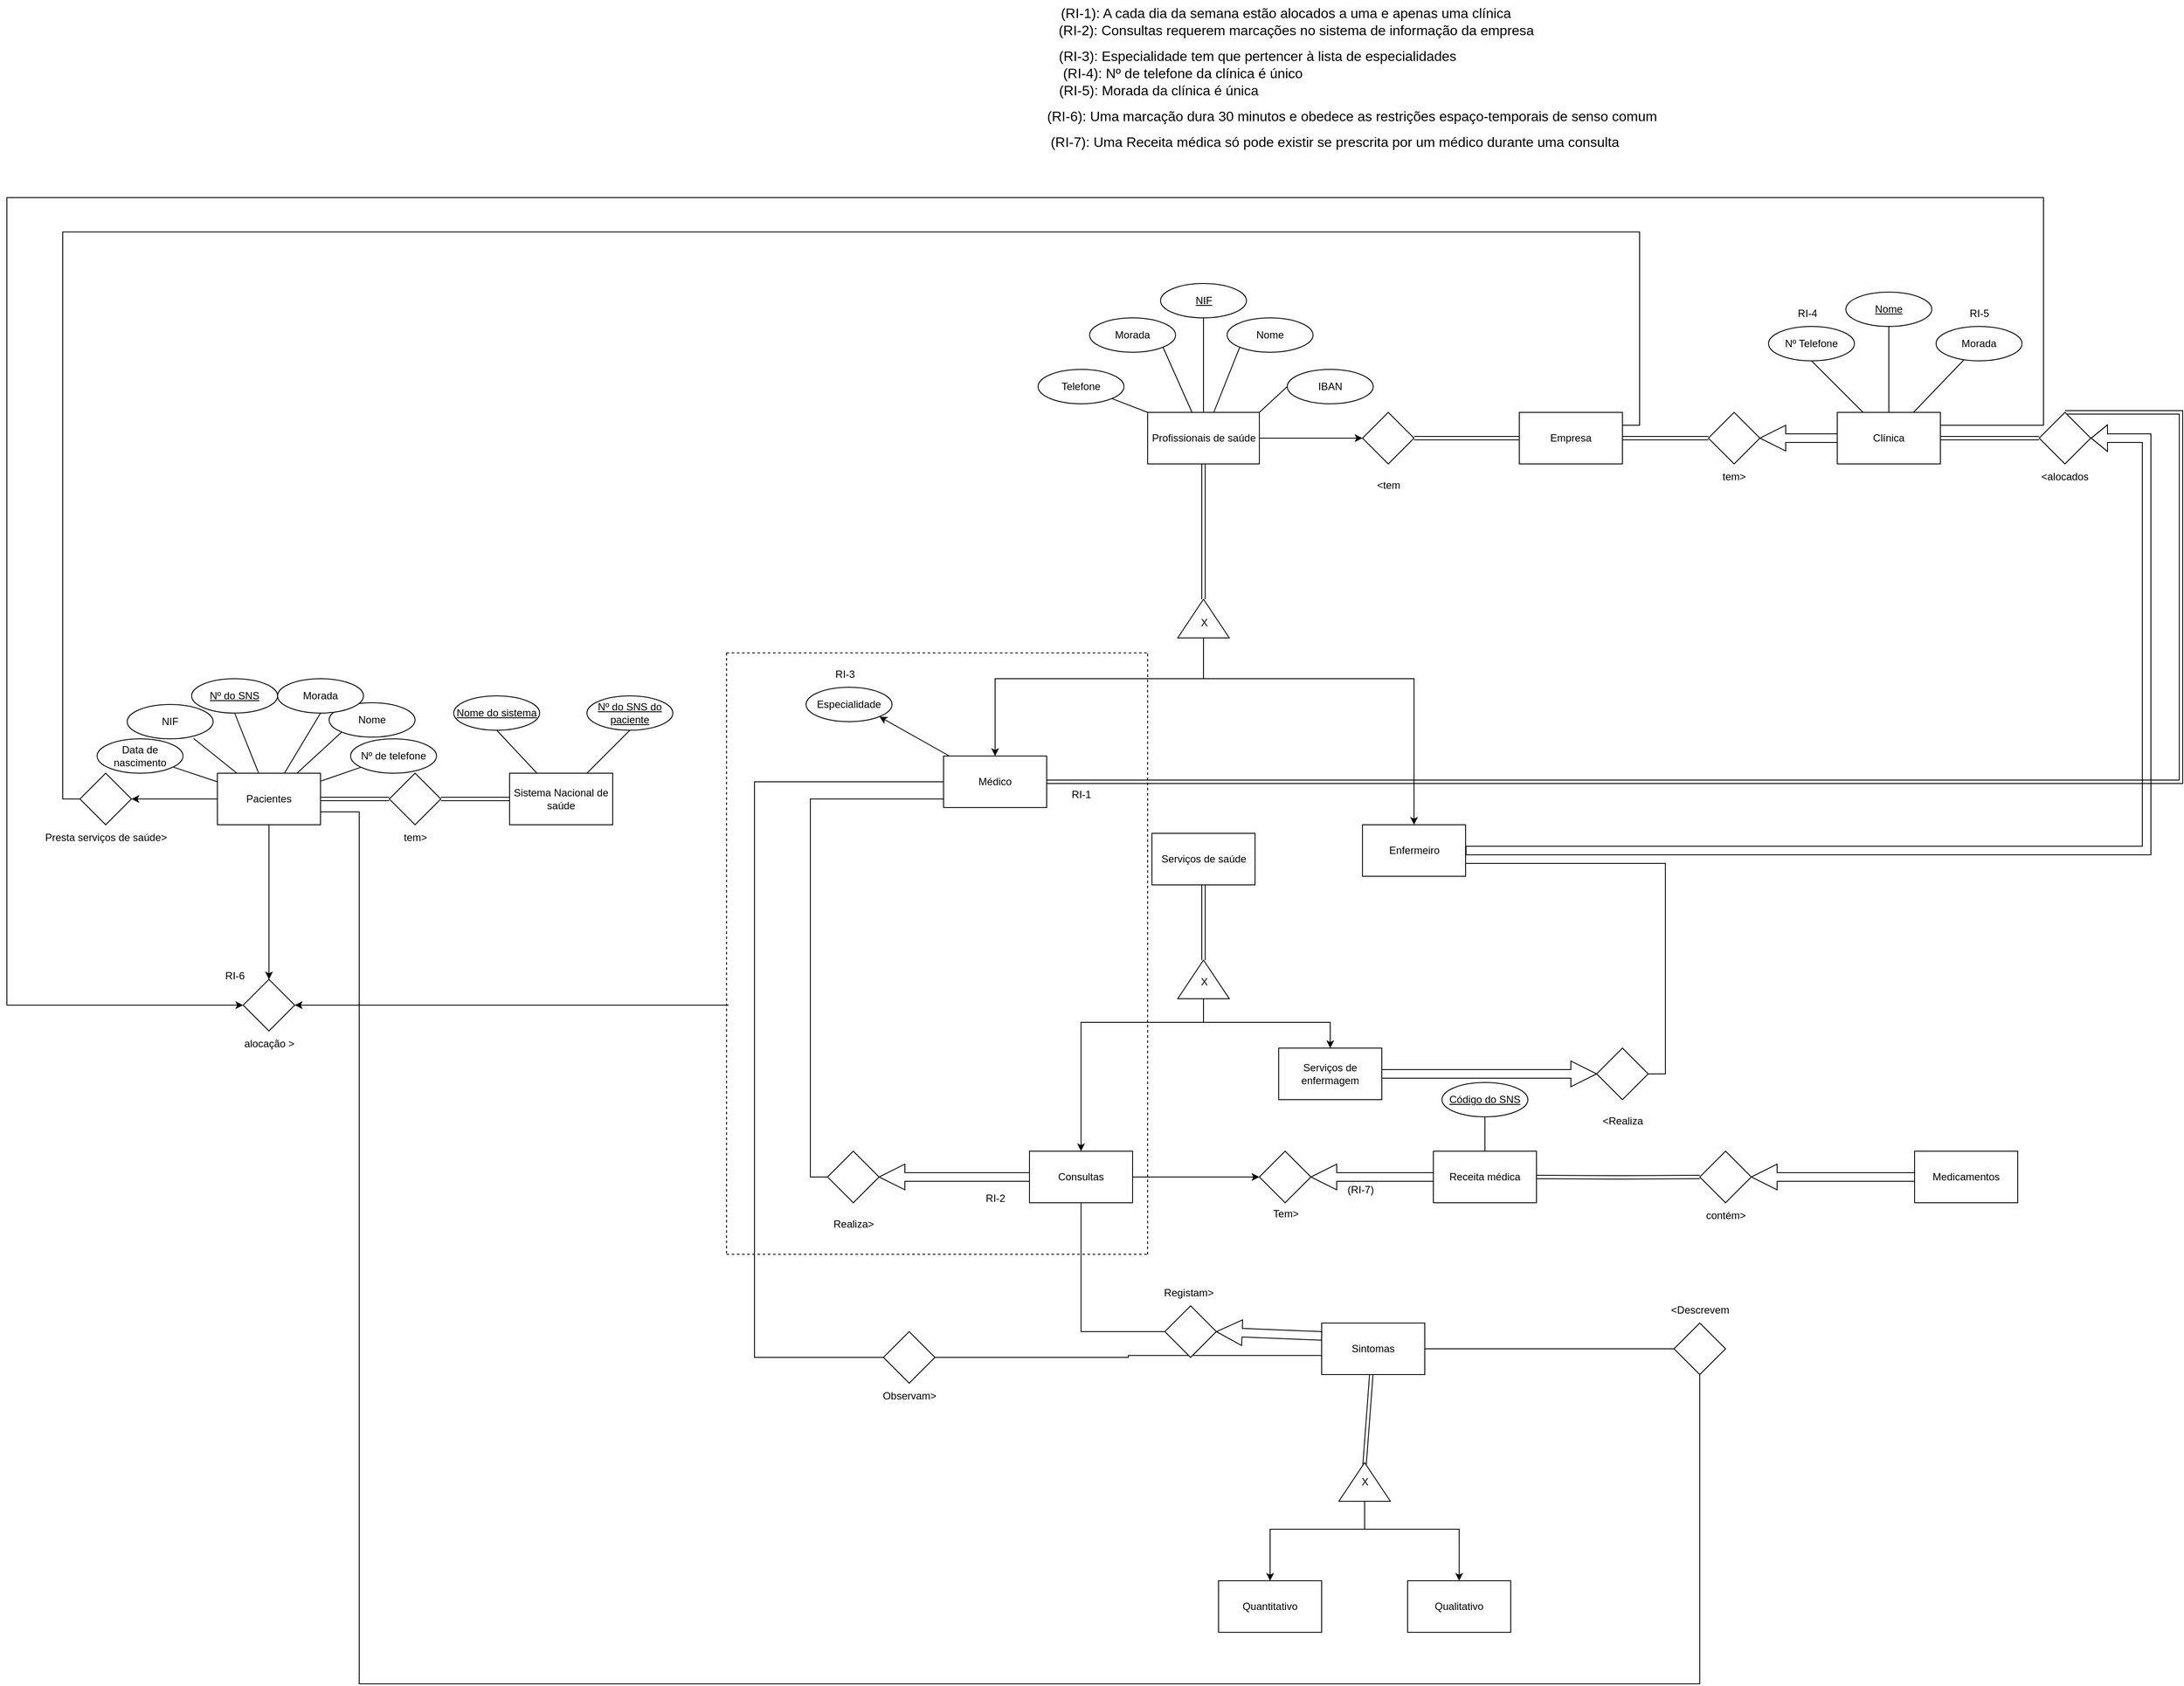 <mxfile version="24.3.1" type="device">
  <diagram id="R2lEEEUBdFMjLlhIrx00" name="Page-1">
    <mxGraphModel dx="2537" dy="803" grid="1" gridSize="10" guides="1" tooltips="1" connect="1" arrows="1" fold="1" page="1" pageScale="1" pageWidth="850" pageHeight="1100" math="0" shadow="0" extFonts="Permanent Marker^https://fonts.googleapis.com/css?family=Permanent+Marker">
      <root>
        <mxCell id="0" />
        <mxCell id="1" parent="0" />
        <mxCell id="IJ2FQPyfji08ccs4RDIm-24" style="edgeStyle=orthogonalEdgeStyle;rounded=0;orthogonalLoop=1;jettySize=auto;html=1;exitX=1;exitY=0.5;exitDx=0;exitDy=0;entryX=0;entryY=0.5;entryDx=0;entryDy=0;endArrow=none;endFill=0;shape=link;" parent="1" source="IJ2FQPyfji08ccs4RDIm-25" target="IJ2FQPyfji08ccs4RDIm-29" edge="1">
          <mxGeometry relative="1" as="geometry" />
        </mxCell>
        <mxCell id="IJ2FQPyfji08ccs4RDIm-59" style="edgeStyle=orthogonalEdgeStyle;rounded=0;orthogonalLoop=1;jettySize=auto;html=1;entryX=1;entryY=0.5;entryDx=0;entryDy=0;endArrow=none;endFill=0;shape=link;" parent="1" source="IJ2FQPyfji08ccs4RDIm-25" target="IJ2FQPyfji08ccs4RDIm-57" edge="1">
          <mxGeometry relative="1" as="geometry" />
        </mxCell>
        <mxCell id="IJ2FQPyfji08ccs4RDIm-25" value="Empresa" style="rounded=0;whiteSpace=wrap;html=1;" parent="1" vertex="1">
          <mxGeometry x="570" y="540" width="120" height="60" as="geometry" />
        </mxCell>
        <mxCell id="IJ2FQPyfji08ccs4RDIm-26" style="edgeStyle=orthogonalEdgeStyle;rounded=0;orthogonalLoop=1;jettySize=auto;html=1;entryX=1;entryY=0.5;entryDx=0;entryDy=0;shape=arrow;" parent="1" source="IJ2FQPyfji08ccs4RDIm-28" target="IJ2FQPyfji08ccs4RDIm-29" edge="1">
          <mxGeometry relative="1" as="geometry" />
        </mxCell>
        <mxCell id="IJ2FQPyfji08ccs4RDIm-27" style="edgeStyle=orthogonalEdgeStyle;rounded=0;orthogonalLoop=1;jettySize=auto;html=1;entryX=0.5;entryY=1;entryDx=0;entryDy=0;endArrow=none;endFill=0;" parent="1" source="IJ2FQPyfji08ccs4RDIm-28" edge="1">
          <mxGeometry relative="1" as="geometry">
            <mxPoint x="1000" y="420" as="targetPoint" />
          </mxGeometry>
        </mxCell>
        <mxCell id="IJ2FQPyfji08ccs4RDIm-72" style="edgeStyle=orthogonalEdgeStyle;rounded=0;orthogonalLoop=1;jettySize=auto;html=1;entryX=0;entryY=0.5;entryDx=0;entryDy=0;endArrow=none;endFill=0;shape=link;" parent="1" source="IJ2FQPyfji08ccs4RDIm-28" target="IJ2FQPyfji08ccs4RDIm-71" edge="1">
          <mxGeometry relative="1" as="geometry" />
        </mxCell>
        <mxCell id="n49h5x2SjZd5bmG4HHNK-27" style="edgeStyle=orthogonalEdgeStyle;rounded=0;orthogonalLoop=1;jettySize=auto;html=1;entryX=0;entryY=0.5;entryDx=0;entryDy=0;exitX=1;exitY=0.25;exitDx=0;exitDy=0;" edge="1" parent="1" source="IJ2FQPyfji08ccs4RDIm-28" target="n49h5x2SjZd5bmG4HHNK-23">
          <mxGeometry relative="1" as="geometry">
            <mxPoint x="1270" y="300" as="sourcePoint" />
            <Array as="points">
              <mxPoint x="1180" y="555" />
              <mxPoint x="1180" y="290" />
              <mxPoint x="-1190" y="290" />
              <mxPoint x="-1190" y="1230" />
            </Array>
          </mxGeometry>
        </mxCell>
        <mxCell id="IJ2FQPyfji08ccs4RDIm-28" value="Clínica" style="rounded=0;whiteSpace=wrap;html=1;" parent="1" vertex="1">
          <mxGeometry x="940" y="540" width="120" height="60" as="geometry" />
        </mxCell>
        <mxCell id="IJ2FQPyfji08ccs4RDIm-29" value="" style="rhombus;whiteSpace=wrap;html=1;" parent="1" vertex="1">
          <mxGeometry x="790" y="540" width="60" height="60" as="geometry" />
        </mxCell>
        <mxCell id="IJ2FQPyfji08ccs4RDIm-33" style="rounded=0;orthogonalLoop=1;jettySize=auto;html=1;endArrow=none;endFill=0;entryX=0.5;entryY=1;entryDx=0;entryDy=0;" parent="1" source="IJ2FQPyfji08ccs4RDIm-28" edge="1" target="n49h5x2SjZd5bmG4HHNK-1">
          <mxGeometry relative="1" as="geometry">
            <mxPoint x="909.195" y="475.295" as="targetPoint" />
          </mxGeometry>
        </mxCell>
        <mxCell id="IJ2FQPyfji08ccs4RDIm-34" style="rounded=0;orthogonalLoop=1;jettySize=auto;html=1;endArrow=none;endFill=0;" parent="1" source="IJ2FQPyfji08ccs4RDIm-28" edge="1">
          <mxGeometry relative="1" as="geometry">
            <mxPoint x="1090.772" y="475.281" as="targetPoint" />
          </mxGeometry>
        </mxCell>
        <mxCell id="IJ2FQPyfji08ccs4RDIm-58" style="edgeStyle=orthogonalEdgeStyle;rounded=0;orthogonalLoop=1;jettySize=auto;html=1;entryX=0;entryY=0.5;entryDx=0;entryDy=0;" parent="1" source="IJ2FQPyfji08ccs4RDIm-49" target="IJ2FQPyfji08ccs4RDIm-57" edge="1">
          <mxGeometry relative="1" as="geometry" />
        </mxCell>
        <mxCell id="IJ2FQPyfji08ccs4RDIm-63" style="edgeStyle=orthogonalEdgeStyle;rounded=0;orthogonalLoop=1;jettySize=auto;html=1;entryX=1;entryY=0.5;entryDx=0;entryDy=0;endArrow=none;endFill=0;shape=link;" parent="1" source="IJ2FQPyfji08ccs4RDIm-49" target="IJ2FQPyfji08ccs4RDIm-62" edge="1">
          <mxGeometry relative="1" as="geometry" />
        </mxCell>
        <mxCell id="IJ2FQPyfji08ccs4RDIm-81" style="edgeStyle=orthogonalEdgeStyle;rounded=0;orthogonalLoop=1;jettySize=auto;html=1;endArrow=none;endFill=0;" parent="1" source="IJ2FQPyfji08ccs4RDIm-49" target="IJ2FQPyfji08ccs4RDIm-52" edge="1">
          <mxGeometry relative="1" as="geometry" />
        </mxCell>
        <mxCell id="IJ2FQPyfji08ccs4RDIm-82" style="rounded=0;orthogonalLoop=1;jettySize=auto;html=1;entryX=0;entryY=1;entryDx=0;entryDy=0;endArrow=none;endFill=0;" parent="1" source="IJ2FQPyfji08ccs4RDIm-49" target="IJ2FQPyfji08ccs4RDIm-53" edge="1">
          <mxGeometry relative="1" as="geometry" />
        </mxCell>
        <mxCell id="IJ2FQPyfji08ccs4RDIm-83" style="rounded=0;orthogonalLoop=1;jettySize=auto;html=1;entryX=0;entryY=0.5;entryDx=0;entryDy=0;endArrow=none;endFill=0;exitX=1;exitY=0;exitDx=0;exitDy=0;" parent="1" source="IJ2FQPyfji08ccs4RDIm-49" target="IJ2FQPyfji08ccs4RDIm-54" edge="1">
          <mxGeometry relative="1" as="geometry" />
        </mxCell>
        <mxCell id="IJ2FQPyfji08ccs4RDIm-84" style="rounded=0;orthogonalLoop=1;jettySize=auto;html=1;entryX=1;entryY=1;entryDx=0;entryDy=0;endArrow=none;endFill=0;" parent="1" source="IJ2FQPyfji08ccs4RDIm-49" target="IJ2FQPyfji08ccs4RDIm-51" edge="1">
          <mxGeometry relative="1" as="geometry" />
        </mxCell>
        <mxCell id="IJ2FQPyfji08ccs4RDIm-85" style="rounded=0;orthogonalLoop=1;jettySize=auto;html=1;endArrow=none;endFill=0;exitX=0;exitY=0;exitDx=0;exitDy=0;" parent="1" source="IJ2FQPyfji08ccs4RDIm-49" target="IJ2FQPyfji08ccs4RDIm-50" edge="1">
          <mxGeometry relative="1" as="geometry" />
        </mxCell>
        <mxCell id="IJ2FQPyfji08ccs4RDIm-49" value="Profissionais de saúde" style="whiteSpace=wrap;html=1;align=center;" parent="1" vertex="1">
          <mxGeometry x="137.5" y="540" width="130" height="60" as="geometry" />
        </mxCell>
        <mxCell id="IJ2FQPyfji08ccs4RDIm-50" value="Telefone" style="ellipse;whiteSpace=wrap;html=1;align=center;" parent="1" vertex="1">
          <mxGeometry x="10" y="490" width="100" height="40" as="geometry" />
        </mxCell>
        <mxCell id="IJ2FQPyfji08ccs4RDIm-51" value="Morada" style="ellipse;whiteSpace=wrap;html=1;align=center;" parent="1" vertex="1">
          <mxGeometry x="70" y="430" width="100" height="40" as="geometry" />
        </mxCell>
        <mxCell id="IJ2FQPyfji08ccs4RDIm-52" value="NIF" style="ellipse;whiteSpace=wrap;html=1;align=center;fontStyle=4;" parent="1" vertex="1">
          <mxGeometry x="152.5" y="390" width="100" height="40" as="geometry" />
        </mxCell>
        <mxCell id="IJ2FQPyfji08ccs4RDIm-53" value="Nome" style="ellipse;whiteSpace=wrap;html=1;align=center;" parent="1" vertex="1">
          <mxGeometry x="230" y="430" width="100" height="40" as="geometry" />
        </mxCell>
        <mxCell id="IJ2FQPyfji08ccs4RDIm-54" value="IBAN" style="ellipse;whiteSpace=wrap;html=1;align=center;" parent="1" vertex="1">
          <mxGeometry x="300" y="490" width="100" height="40" as="geometry" />
        </mxCell>
        <mxCell id="IJ2FQPyfji08ccs4RDIm-57" value="" style="rhombus;whiteSpace=wrap;html=1;gradientColor=none;verticalAlign=middle;horizontal=1;" parent="1" vertex="1">
          <mxGeometry x="387.5" y="540" width="60" height="60" as="geometry" />
        </mxCell>
        <mxCell id="IJ2FQPyfji08ccs4RDIm-76" style="edgeStyle=orthogonalEdgeStyle;rounded=0;orthogonalLoop=1;jettySize=auto;html=1;entryX=0.5;entryY=0;entryDx=0;entryDy=0;exitX=1;exitY=0.5;exitDx=0;exitDy=0;shape=link;" parent="1" source="IJ2FQPyfji08ccs4RDIm-60" target="IJ2FQPyfji08ccs4RDIm-71" edge="1">
          <mxGeometry relative="1" as="geometry">
            <mxPoint x="110" y="810.003" as="sourcePoint" />
            <mxPoint x="1260" y="539.95" as="targetPoint" />
            <Array as="points">
              <mxPoint x="1340" y="970" />
              <mxPoint x="1340" y="540" />
            </Array>
          </mxGeometry>
        </mxCell>
        <mxCell id="IJ2FQPyfji08ccs4RDIm-73" style="edgeStyle=orthogonalEdgeStyle;rounded=0;orthogonalLoop=1;jettySize=auto;html=1;entryX=1;entryY=0.5;entryDx=0;entryDy=0;shape=flexArrow;" parent="1" source="IJ2FQPyfji08ccs4RDIm-61" target="IJ2FQPyfji08ccs4RDIm-71" edge="1">
          <mxGeometry relative="1" as="geometry">
            <Array as="points">
              <mxPoint x="1300" y="1050" />
              <mxPoint x="1300" y="570" />
            </Array>
          </mxGeometry>
        </mxCell>
        <mxCell id="IJ2FQPyfji08ccs4RDIm-130" style="edgeStyle=orthogonalEdgeStyle;rounded=0;orthogonalLoop=1;jettySize=auto;html=1;entryX=1;entryY=0.5;entryDx=0;entryDy=0;endArrow=none;endFill=0;exitX=1;exitY=0.75;exitDx=0;exitDy=0;" parent="1" source="IJ2FQPyfji08ccs4RDIm-61" target="IJ2FQPyfji08ccs4RDIm-129" edge="1">
          <mxGeometry relative="1" as="geometry" />
        </mxCell>
        <mxCell id="IJ2FQPyfji08ccs4RDIm-61" value="Enfermeiro" style="whiteSpace=wrap;html=1;align=center;" parent="1" vertex="1">
          <mxGeometry x="387.5" y="1020" width="120" height="60" as="geometry" />
        </mxCell>
        <mxCell id="IJ2FQPyfji08ccs4RDIm-64" style="edgeStyle=orthogonalEdgeStyle;rounded=0;orthogonalLoop=1;jettySize=auto;html=1;" parent="1" source="IJ2FQPyfji08ccs4RDIm-62" target="IJ2FQPyfji08ccs4RDIm-60" edge="1">
          <mxGeometry relative="1" as="geometry">
            <Array as="points">
              <mxPoint x="203" y="850" />
              <mxPoint x="-40" y="850" />
            </Array>
          </mxGeometry>
        </mxCell>
        <mxCell id="IJ2FQPyfji08ccs4RDIm-65" style="edgeStyle=orthogonalEdgeStyle;rounded=0;orthogonalLoop=1;jettySize=auto;html=1;entryX=0.5;entryY=0;entryDx=0;entryDy=0;" parent="1" source="IJ2FQPyfji08ccs4RDIm-62" target="IJ2FQPyfji08ccs4RDIm-61" edge="1">
          <mxGeometry relative="1" as="geometry">
            <Array as="points">
              <mxPoint x="203" y="850" />
              <mxPoint x="447" y="850" />
            </Array>
          </mxGeometry>
        </mxCell>
        <mxCell id="IJ2FQPyfji08ccs4RDIm-62" value="" style="triangle;whiteSpace=wrap;html=1;rotation=-90;" parent="1" vertex="1">
          <mxGeometry x="180" y="750" width="45" height="60" as="geometry" />
        </mxCell>
        <mxCell id="IJ2FQPyfji08ccs4RDIm-68" value="&amp;lt;tem" style="text;html=1;align=center;verticalAlign=middle;whiteSpace=wrap;rounded=0;" parent="1" vertex="1">
          <mxGeometry x="387.5" y="610" width="60" height="30" as="geometry" />
        </mxCell>
        <mxCell id="IJ2FQPyfji08ccs4RDIm-69" value="tem&amp;gt;" style="text;html=1;align=center;verticalAlign=middle;whiteSpace=wrap;rounded=0;" parent="1" vertex="1">
          <mxGeometry x="790" y="600" width="60" height="30" as="geometry" />
        </mxCell>
        <mxCell id="IJ2FQPyfji08ccs4RDIm-71" value="" style="rhombus;whiteSpace=wrap;html=1;" parent="1" vertex="1">
          <mxGeometry x="1175" y="540" width="60" height="60" as="geometry" />
        </mxCell>
        <mxCell id="IJ2FQPyfji08ccs4RDIm-74" value="&amp;lt;alocados" style="text;html=1;align=center;verticalAlign=middle;whiteSpace=wrap;rounded=0;" parent="1" vertex="1">
          <mxGeometry x="1175" y="600" width="60" height="30" as="geometry" />
        </mxCell>
        <mxCell id="IJ2FQPyfji08ccs4RDIm-78" value="(RI-1): A cada dia da semana estão alocados a uma e apenas uma clínica" style="text;html=1;align=center;verticalAlign=middle;resizable=0;points=[];autosize=1;strokeColor=none;fillColor=none;fontSize=16;" parent="1" vertex="1">
          <mxGeometry x="22.5" y="60" width="550" height="30" as="geometry" />
        </mxCell>
        <mxCell id="IJ2FQPyfji08ccs4RDIm-101" style="rounded=0;orthogonalLoop=1;jettySize=auto;html=1;entryX=0;entryY=1;entryDx=0;entryDy=0;endArrow=none;endFill=0;" parent="1" source="IJ2FQPyfji08ccs4RDIm-86" target="IJ2FQPyfji08ccs4RDIm-95" edge="1">
          <mxGeometry relative="1" as="geometry" />
        </mxCell>
        <mxCell id="IJ2FQPyfji08ccs4RDIm-102" style="rounded=0;orthogonalLoop=1;jettySize=auto;html=1;endArrow=none;endFill=0;" parent="1" source="IJ2FQPyfji08ccs4RDIm-86" target="IJ2FQPyfji08ccs4RDIm-98" edge="1">
          <mxGeometry relative="1" as="geometry" />
        </mxCell>
        <mxCell id="IJ2FQPyfji08ccs4RDIm-103" style="rounded=0;orthogonalLoop=1;jettySize=auto;html=1;entryX=0.772;entryY=0.987;entryDx=0;entryDy=0;entryPerimeter=0;endArrow=none;endFill=0;" parent="1" source="IJ2FQPyfji08ccs4RDIm-86" target="IJ2FQPyfji08ccs4RDIm-96" edge="1">
          <mxGeometry relative="1" as="geometry" />
        </mxCell>
        <mxCell id="IJ2FQPyfji08ccs4RDIm-104" style="rounded=0;orthogonalLoop=1;jettySize=auto;html=1;endArrow=none;endFill=0;" parent="1" source="IJ2FQPyfji08ccs4RDIm-86" target="IJ2FQPyfji08ccs4RDIm-97" edge="1">
          <mxGeometry relative="1" as="geometry" />
        </mxCell>
        <mxCell id="IJ2FQPyfji08ccs4RDIm-105" style="edgeStyle=none;rounded=0;orthogonalLoop=1;jettySize=auto;html=1;entryX=0.5;entryY=1;entryDx=0;entryDy=0;endArrow=none;endFill=0;" parent="1" source="IJ2FQPyfji08ccs4RDIm-86" target="IJ2FQPyfji08ccs4RDIm-94" edge="1">
          <mxGeometry relative="1" as="geometry" />
        </mxCell>
        <mxCell id="IJ2FQPyfji08ccs4RDIm-110" style="edgeStyle=none;rounded=0;orthogonalLoop=1;jettySize=auto;html=1;entryX=0;entryY=0.5;entryDx=0;entryDy=0;endArrow=none;endFill=0;shape=link;" parent="1" source="IJ2FQPyfji08ccs4RDIm-86" target="IJ2FQPyfji08ccs4RDIm-109" edge="1">
          <mxGeometry relative="1" as="geometry" />
        </mxCell>
        <mxCell id="XbJoPf1eb7HwWJML9JZQ-32" style="rounded=0;orthogonalLoop=1;jettySize=auto;html=1;entryX=0.5;entryY=1;entryDx=0;entryDy=0;endArrow=none;endFill=0;" parent="1" source="IJ2FQPyfji08ccs4RDIm-86" target="XbJoPf1eb7HwWJML9JZQ-31" edge="1">
          <mxGeometry relative="1" as="geometry" />
        </mxCell>
        <mxCell id="n49h5x2SjZd5bmG4HHNK-24" style="edgeStyle=orthogonalEdgeStyle;rounded=0;orthogonalLoop=1;jettySize=auto;html=1;entryX=0.5;entryY=0;entryDx=0;entryDy=0;" edge="1" parent="1" source="IJ2FQPyfji08ccs4RDIm-86" target="n49h5x2SjZd5bmG4HHNK-23">
          <mxGeometry relative="1" as="geometry" />
        </mxCell>
        <mxCell id="n49h5x2SjZd5bmG4HHNK-38" style="edgeStyle=orthogonalEdgeStyle;rounded=0;orthogonalLoop=1;jettySize=auto;html=1;exitX=1;exitY=0.75;exitDx=0;exitDy=0;entryX=0.5;entryY=1;entryDx=0;entryDy=0;endArrow=none;endFill=0;" edge="1" parent="1" source="IJ2FQPyfji08ccs4RDIm-86" target="n49h5x2SjZd5bmG4HHNK-39">
          <mxGeometry relative="1" as="geometry">
            <mxPoint x="792.857" y="1700" as="targetPoint" />
            <Array as="points">
              <mxPoint x="-780" y="1005" />
              <mxPoint x="-780" y="2020" />
              <mxPoint x="780" y="2020" />
            </Array>
          </mxGeometry>
        </mxCell>
        <mxCell id="IJ2FQPyfji08ccs4RDIm-86" value="Pacientes" style="whiteSpace=wrap;html=1;align=center;" parent="1" vertex="1">
          <mxGeometry x="-945" y="960" width="120" height="60" as="geometry" />
        </mxCell>
        <mxCell id="IJ2FQPyfji08ccs4RDIm-88" value="" style="edgeStyle=orthogonalEdgeStyle;rounded=0;orthogonalLoop=1;jettySize=auto;html=1;endArrow=none;endFill=0;startArrow=classic;startFill=1;" parent="1" source="IJ2FQPyfji08ccs4RDIm-87" target="IJ2FQPyfji08ccs4RDIm-86" edge="1">
          <mxGeometry relative="1" as="geometry" />
        </mxCell>
        <mxCell id="IJ2FQPyfji08ccs4RDIm-91" style="edgeStyle=orthogonalEdgeStyle;rounded=0;orthogonalLoop=1;jettySize=auto;html=1;entryX=1;entryY=0.25;entryDx=0;entryDy=0;endArrow=none;endFill=0;exitX=0;exitY=0.5;exitDx=0;exitDy=0;" parent="1" source="IJ2FQPyfji08ccs4RDIm-87" target="IJ2FQPyfji08ccs4RDIm-25" edge="1">
          <mxGeometry relative="1" as="geometry">
            <Array as="points">
              <mxPoint x="-1125" y="990" />
              <mxPoint x="-1125" y="330" />
              <mxPoint x="710" y="330" />
              <mxPoint x="710" y="555" />
            </Array>
          </mxGeometry>
        </mxCell>
        <mxCell id="IJ2FQPyfji08ccs4RDIm-87" value="" style="rhombus;whiteSpace=wrap;html=1;" parent="1" vertex="1">
          <mxGeometry x="-1105" y="960" width="60" height="60" as="geometry" />
        </mxCell>
        <mxCell id="IJ2FQPyfji08ccs4RDIm-92" value="Presta serviços de saúde&amp;gt;" style="text;html=1;align=center;verticalAlign=middle;resizable=0;points=[];autosize=1;strokeColor=none;fillColor=none;" parent="1" vertex="1">
          <mxGeometry x="-1160" y="1020" width="170" height="30" as="geometry" />
        </mxCell>
        <mxCell id="IJ2FQPyfji08ccs4RDIm-94" value="Nº do SNS" style="ellipse;whiteSpace=wrap;html=1;align=center;fontStyle=4;" parent="1" vertex="1">
          <mxGeometry x="-975" y="850" width="100" height="40" as="geometry" />
        </mxCell>
        <mxCell id="IJ2FQPyfji08ccs4RDIm-95" value="Nome" style="ellipse;whiteSpace=wrap;html=1;align=center;" parent="1" vertex="1">
          <mxGeometry x="-815" y="878" width="100" height="40" as="geometry" />
        </mxCell>
        <mxCell id="IJ2FQPyfji08ccs4RDIm-96" value="NIF" style="ellipse;whiteSpace=wrap;html=1;align=center;" parent="1" vertex="1">
          <mxGeometry x="-1050" y="880" width="100" height="40" as="geometry" />
        </mxCell>
        <mxCell id="IJ2FQPyfji08ccs4RDIm-97" value="Data de nascimento" style="ellipse;whiteSpace=wrap;html=1;align=center;" parent="1" vertex="1">
          <mxGeometry x="-1085" y="920" width="100" height="40" as="geometry" />
        </mxCell>
        <mxCell id="IJ2FQPyfji08ccs4RDIm-98" value="Nº de telefone" style="ellipse;whiteSpace=wrap;html=1;align=center;" parent="1" vertex="1">
          <mxGeometry x="-790" y="920" width="100" height="40" as="geometry" />
        </mxCell>
        <mxCell id="IJ2FQPyfji08ccs4RDIm-111" style="edgeStyle=none;rounded=0;orthogonalLoop=1;jettySize=auto;html=1;entryX=1;entryY=0.5;entryDx=0;entryDy=0;endArrow=none;endFill=0;shape=link;" parent="1" source="IJ2FQPyfji08ccs4RDIm-107" target="IJ2FQPyfji08ccs4RDIm-109" edge="1">
          <mxGeometry relative="1" as="geometry" />
        </mxCell>
        <mxCell id="IJ2FQPyfji08ccs4RDIm-115" style="edgeStyle=none;rounded=0;orthogonalLoop=1;jettySize=auto;html=1;entryX=0.5;entryY=1;entryDx=0;entryDy=0;endArrow=none;endFill=0;" parent="1" source="IJ2FQPyfji08ccs4RDIm-107" target="IJ2FQPyfji08ccs4RDIm-113" edge="1">
          <mxGeometry relative="1" as="geometry" />
        </mxCell>
        <mxCell id="IJ2FQPyfji08ccs4RDIm-116" style="edgeStyle=none;rounded=0;orthogonalLoop=1;jettySize=auto;html=1;entryX=0.5;entryY=1;entryDx=0;entryDy=0;endArrow=none;endFill=0;" parent="1" source="IJ2FQPyfji08ccs4RDIm-107" target="XbJoPf1eb7HwWJML9JZQ-10" edge="1">
          <mxGeometry relative="1" as="geometry">
            <mxPoint x="-465" y="910" as="targetPoint" />
          </mxGeometry>
        </mxCell>
        <mxCell id="IJ2FQPyfji08ccs4RDIm-107" value="Sistema Nacional de saúde" style="whiteSpace=wrap;html=1;align=center;" parent="1" vertex="1">
          <mxGeometry x="-605" y="960" width="120" height="60" as="geometry" />
        </mxCell>
        <mxCell id="IJ2FQPyfji08ccs4RDIm-109" value="" style="rhombus;whiteSpace=wrap;html=1;" parent="1" vertex="1">
          <mxGeometry x="-745" y="960" width="60" height="60" as="geometry" />
        </mxCell>
        <mxCell id="IJ2FQPyfji08ccs4RDIm-112" value="tem&amp;gt;" style="text;html=1;align=center;verticalAlign=middle;resizable=0;points=[];autosize=1;strokeColor=none;fillColor=none;" parent="1" vertex="1">
          <mxGeometry x="-740" y="1020" width="50" height="30" as="geometry" />
        </mxCell>
        <mxCell id="IJ2FQPyfji08ccs4RDIm-113" value="Nome do sistema" style="ellipse;whiteSpace=wrap;html=1;align=center;fontStyle=4;" parent="1" vertex="1">
          <mxGeometry x="-670" y="870" width="100" height="40" as="geometry" />
        </mxCell>
        <mxCell id="IJ2FQPyfji08ccs4RDIm-117" value="Serviços de saúde" style="whiteSpace=wrap;html=1;align=center;" parent="1" vertex="1">
          <mxGeometry x="142.5" y="1030" width="120" height="60" as="geometry" />
        </mxCell>
        <mxCell id="YIyGmwCXTKZyVRam45PO-5" style="edgeStyle=orthogonalEdgeStyle;rounded=0;orthogonalLoop=1;jettySize=auto;html=1;entryX=0;entryY=0.5;entryDx=0;entryDy=0;" parent="1" source="IJ2FQPyfji08ccs4RDIm-119" target="YIyGmwCXTKZyVRam45PO-3" edge="1">
          <mxGeometry relative="1" as="geometry" />
        </mxCell>
        <mxCell id="IJ2FQPyfji08ccs4RDIm-131" style="edgeStyle=orthogonalEdgeStyle;rounded=0;orthogonalLoop=1;jettySize=auto;html=1;entryX=0;entryY=0.5;entryDx=0;entryDy=0;shape=arrow;" parent="1" source="IJ2FQPyfji08ccs4RDIm-120" target="IJ2FQPyfji08ccs4RDIm-129" edge="1">
          <mxGeometry relative="1" as="geometry" />
        </mxCell>
        <mxCell id="IJ2FQPyfji08ccs4RDIm-120" value="Serviços de enfermagem" style="whiteSpace=wrap;html=1;align=center;" parent="1" vertex="1">
          <mxGeometry x="290" y="1280" width="120" height="60" as="geometry" />
        </mxCell>
        <mxCell id="IJ2FQPyfji08ccs4RDIm-122" style="edgeStyle=none;rounded=0;orthogonalLoop=1;jettySize=auto;html=1;entryX=0.5;entryY=1;entryDx=0;entryDy=0;endArrow=none;endFill=0;shape=link;" parent="1" source="IJ2FQPyfji08ccs4RDIm-121" target="IJ2FQPyfji08ccs4RDIm-117" edge="1">
          <mxGeometry relative="1" as="geometry" />
        </mxCell>
        <mxCell id="IJ2FQPyfji08ccs4RDIm-125" style="edgeStyle=orthogonalEdgeStyle;rounded=0;orthogonalLoop=1;jettySize=auto;html=1;" parent="1" source="IJ2FQPyfji08ccs4RDIm-121" target="IJ2FQPyfji08ccs4RDIm-120" edge="1">
          <mxGeometry relative="1" as="geometry">
            <Array as="points">
              <mxPoint x="202" y="1250" />
              <mxPoint x="350" y="1250" />
            </Array>
          </mxGeometry>
        </mxCell>
        <mxCell id="IJ2FQPyfji08ccs4RDIm-126" style="edgeStyle=orthogonalEdgeStyle;rounded=0;orthogonalLoop=1;jettySize=auto;html=1;" parent="1" source="IJ2FQPyfji08ccs4RDIm-121" target="IJ2FQPyfji08ccs4RDIm-119" edge="1">
          <mxGeometry relative="1" as="geometry">
            <Array as="points">
              <mxPoint x="202" y="1250" />
              <mxPoint x="60" y="1250" />
            </Array>
          </mxGeometry>
        </mxCell>
        <mxCell id="IJ2FQPyfji08ccs4RDIm-121" value="" style="triangle;whiteSpace=wrap;html=1;rotation=-90;" parent="1" vertex="1">
          <mxGeometry x="180" y="1170" width="45" height="60" as="geometry" />
        </mxCell>
        <mxCell id="IJ2FQPyfji08ccs4RDIm-129" value="" style="rhombus;whiteSpace=wrap;html=1;" parent="1" vertex="1">
          <mxGeometry x="660" y="1280" width="60" height="60" as="geometry" />
        </mxCell>
        <mxCell id="IJ2FQPyfji08ccs4RDIm-132" value="&amp;lt;Realiza" style="text;html=1;align=center;verticalAlign=middle;resizable=0;points=[];autosize=1;strokeColor=none;fillColor=none;" parent="1" vertex="1">
          <mxGeometry x="655" y="1350" width="70" height="30" as="geometry" />
        </mxCell>
        <mxCell id="IJ2FQPyfji08ccs4RDIm-138" value="(RI-2): Consultas requerem marcações no sistema de informação da empresa" style="text;html=1;align=center;verticalAlign=middle;resizable=0;points=[];autosize=1;strokeColor=none;fillColor=none;fontSize=16;" parent="1" vertex="1">
          <mxGeometry x="20" y="80" width="580" height="30" as="geometry" />
        </mxCell>
        <mxCell id="YIyGmwCXTKZyVRam45PO-3" value="" style="rhombus;whiteSpace=wrap;html=1;" parent="1" vertex="1">
          <mxGeometry x="267.5" y="1400" width="60" height="60" as="geometry" />
        </mxCell>
        <mxCell id="YIyGmwCXTKZyVRam45PO-6" style="edgeStyle=orthogonalEdgeStyle;rounded=0;orthogonalLoop=1;jettySize=auto;html=1;entryX=1;entryY=0.5;entryDx=0;entryDy=0;shape=arrow;" parent="1" source="YIyGmwCXTKZyVRam45PO-4" target="YIyGmwCXTKZyVRam45PO-3" edge="1">
          <mxGeometry relative="1" as="geometry" />
        </mxCell>
        <mxCell id="YIyGmwCXTKZyVRam45PO-8" style="edgeStyle=orthogonalEdgeStyle;rounded=0;orthogonalLoop=1;jettySize=auto;html=1;entryX=0.5;entryY=1;entryDx=0;entryDy=0;endArrow=none;endFill=0;" parent="1" source="YIyGmwCXTKZyVRam45PO-4" target="YIyGmwCXTKZyVRam45PO-7" edge="1">
          <mxGeometry relative="1" as="geometry" />
        </mxCell>
        <mxCell id="YIyGmwCXTKZyVRam45PO-4" value="Receita médica" style="whiteSpace=wrap;html=1;align=center;" parent="1" vertex="1">
          <mxGeometry x="470" y="1400" width="120" height="60" as="geometry" />
        </mxCell>
        <mxCell id="YIyGmwCXTKZyVRam45PO-7" value="Código do SNS" style="ellipse;whiteSpace=wrap;html=1;align=center;fontStyle=4;" parent="1" vertex="1">
          <mxGeometry x="480" y="1320" width="100" height="40" as="geometry" />
        </mxCell>
        <mxCell id="YIyGmwCXTKZyVRam45PO-18" style="edgeStyle=orthogonalEdgeStyle;rounded=0;orthogonalLoop=1;jettySize=auto;html=1;entryX=1;entryY=0.5;entryDx=0;entryDy=0;endArrow=none;endFill=0;shape=arrow;" parent="1" target="YIyGmwCXTKZyVRam45PO-20" edge="1">
          <mxGeometry relative="1" as="geometry">
            <mxPoint x="1030" y="1430" as="sourcePoint" />
          </mxGeometry>
        </mxCell>
        <mxCell id="YIyGmwCXTKZyVRam45PO-19" style="edgeStyle=orthogonalEdgeStyle;rounded=0;orthogonalLoop=1;jettySize=auto;html=1;entryX=0;entryY=0.5;entryDx=0;entryDy=0;endArrow=none;endFill=0;shape=link;" parent="1" target="YIyGmwCXTKZyVRam45PO-20" edge="1">
          <mxGeometry relative="1" as="geometry">
            <mxPoint x="590" y="1430" as="sourcePoint" />
          </mxGeometry>
        </mxCell>
        <mxCell id="YIyGmwCXTKZyVRam45PO-20" value="" style="rhombus;whiteSpace=wrap;html=1;" parent="1" vertex="1">
          <mxGeometry x="780" y="1400" width="60" height="60" as="geometry" />
        </mxCell>
        <mxCell id="YIyGmwCXTKZyVRam45PO-21" value="contém&amp;gt;" style="text;html=1;align=center;verticalAlign=middle;resizable=0;points=[];autosize=1;strokeColor=none;fillColor=none;" parent="1" vertex="1">
          <mxGeometry x="775" y="1460" width="70" height="30" as="geometry" />
        </mxCell>
        <mxCell id="YIyGmwCXTKZyVRam45PO-22" value="Medicamentos" style="whiteSpace=wrap;html=1;align=center;" parent="1" vertex="1">
          <mxGeometry x="1030" y="1400" width="120" height="60" as="geometry" />
        </mxCell>
        <mxCell id="ShnhkQJUEA-Vnrsl86Sn-1" value="X" style="text;html=1;align=center;verticalAlign=middle;resizable=0;points=[];autosize=1;strokeColor=none;fillColor=none;" parent="1" vertex="1">
          <mxGeometry x="187.5" y="770" width="30" height="30" as="geometry" />
        </mxCell>
        <mxCell id="ShnhkQJUEA-Vnrsl86Sn-2" value="X" style="text;html=1;align=center;verticalAlign=middle;resizable=0;points=[];autosize=1;strokeColor=none;fillColor=none;" parent="1" vertex="1">
          <mxGeometry x="187.5" y="1188" width="30" height="30" as="geometry" />
        </mxCell>
        <mxCell id="XbJoPf1eb7HwWJML9JZQ-3" value="Morada" style="ellipse;whiteSpace=wrap;html=1;align=center;" parent="1" vertex="1">
          <mxGeometry x="1055" y="440" width="100" height="40" as="geometry" />
        </mxCell>
        <mxCell id="XbJoPf1eb7HwWJML9JZQ-4" value="Nome" style="ellipse;whiteSpace=wrap;html=1;align=center;fontStyle=4;" parent="1" vertex="1">
          <mxGeometry x="950" y="400" width="100" height="40" as="geometry" />
        </mxCell>
        <mxCell id="XbJoPf1eb7HwWJML9JZQ-10" value="Nº do SNS do paciente" style="ellipse;whiteSpace=wrap;html=1;align=center;fontStyle=4;" parent="1" vertex="1">
          <mxGeometry x="-515" y="870" width="100" height="40" as="geometry" />
        </mxCell>
        <mxCell id="n49h5x2SjZd5bmG4HHNK-35" style="edgeStyle=orthogonalEdgeStyle;rounded=0;orthogonalLoop=1;jettySize=auto;html=1;entryX=1;entryY=0.5;entryDx=0;entryDy=0;exitX=-0.002;exitY=0.63;exitDx=0;exitDy=0;exitPerimeter=0;endArrow=none;endFill=0;" edge="1" parent="1" source="XbJoPf1eb7HwWJML9JZQ-11" target="n49h5x2SjZd5bmG4HHNK-32">
          <mxGeometry relative="1" as="geometry" />
        </mxCell>
        <mxCell id="n49h5x2SjZd5bmG4HHNK-40" style="edgeStyle=orthogonalEdgeStyle;rounded=0;orthogonalLoop=1;jettySize=auto;html=1;entryX=0;entryY=0.5;entryDx=0;entryDy=0;endArrow=none;endFill=0;" edge="1" parent="1" source="XbJoPf1eb7HwWJML9JZQ-11" target="n49h5x2SjZd5bmG4HHNK-39">
          <mxGeometry relative="1" as="geometry" />
        </mxCell>
        <mxCell id="XbJoPf1eb7HwWJML9JZQ-11" value="Sintomas" style="whiteSpace=wrap;html=1;align=center;" parent="1" vertex="1">
          <mxGeometry x="340" y="1600" width="120" height="60" as="geometry" />
        </mxCell>
        <mxCell id="XbJoPf1eb7HwWJML9JZQ-13" value="Tem&amp;gt;" style="text;html=1;align=center;verticalAlign=middle;resizable=0;points=[];autosize=1;strokeColor=none;fillColor=none;" parent="1" vertex="1">
          <mxGeometry x="272.5" y="1458" width="50" height="30" as="geometry" />
        </mxCell>
        <mxCell id="XbJoPf1eb7HwWJML9JZQ-14" style="edgeStyle=orthogonalEdgeStyle;rounded=0;orthogonalLoop=1;jettySize=auto;html=1;entryX=0;entryY=0.5;entryDx=0;entryDy=0;exitX=0.5;exitY=1;exitDx=0;exitDy=0;endArrow=none;endFill=0;" parent="1" source="IJ2FQPyfji08ccs4RDIm-119" target="XbJoPf1eb7HwWJML9JZQ-15" edge="1">
          <mxGeometry relative="1" as="geometry">
            <mxPoint x="-97.5" y="1550" as="sourcePoint" />
          </mxGeometry>
        </mxCell>
        <mxCell id="XbJoPf1eb7HwWJML9JZQ-15" value="" style="rhombus;whiteSpace=wrap;html=1;" parent="1" vertex="1">
          <mxGeometry x="157.5" y="1580" width="60" height="60" as="geometry" />
        </mxCell>
        <mxCell id="XbJoPf1eb7HwWJML9JZQ-16" style="edgeStyle=orthogonalEdgeStyle;rounded=0;orthogonalLoop=1;jettySize=auto;html=1;entryX=1;entryY=0.5;entryDx=0;entryDy=0;exitX=0;exitY=0.25;exitDx=0;exitDy=0;shape=arrow;" parent="1" source="XbJoPf1eb7HwWJML9JZQ-11" target="XbJoPf1eb7HwWJML9JZQ-15" edge="1">
          <mxGeometry relative="1" as="geometry">
            <mxPoint x="252.5" y="1620" as="sourcePoint" />
          </mxGeometry>
        </mxCell>
        <mxCell id="XbJoPf1eb7HwWJML9JZQ-17" value="Registam&amp;gt;" style="text;html=1;align=center;verticalAlign=middle;resizable=0;points=[];autosize=1;strokeColor=none;fillColor=none;" parent="1" vertex="1">
          <mxGeometry x="145" y="1550" width="80" height="30" as="geometry" />
        </mxCell>
        <mxCell id="XbJoPf1eb7HwWJML9JZQ-22" style="edgeStyle=none;rounded=0;orthogonalLoop=1;jettySize=auto;html=1;endArrow=none;endFill=0;exitX=0.916;exitY=0.497;exitDx=0;exitDy=0;exitPerimeter=0;shape=link;" parent="1" source="XbJoPf1eb7HwWJML9JZQ-23" target="XbJoPf1eb7HwWJML9JZQ-11" edge="1">
          <mxGeometry relative="1" as="geometry">
            <mxPoint x="388" y="1660" as="targetPoint" />
            <mxPoint x="390" y="1760" as="sourcePoint" />
          </mxGeometry>
        </mxCell>
        <mxCell id="XbJoPf1eb7HwWJML9JZQ-28" style="edgeStyle=orthogonalEdgeStyle;rounded=0;orthogonalLoop=1;jettySize=auto;html=1;entryX=0.5;entryY=0;entryDx=0;entryDy=0;" parent="1" source="XbJoPf1eb7HwWJML9JZQ-23" target="XbJoPf1eb7HwWJML9JZQ-26" edge="1">
          <mxGeometry relative="1" as="geometry">
            <Array as="points">
              <mxPoint x="390" y="1840" />
              <mxPoint x="280" y="1840" />
            </Array>
          </mxGeometry>
        </mxCell>
        <mxCell id="XbJoPf1eb7HwWJML9JZQ-29" style="edgeStyle=orthogonalEdgeStyle;rounded=0;orthogonalLoop=1;jettySize=auto;html=1;entryX=0.5;entryY=0;entryDx=0;entryDy=0;" parent="1" source="XbJoPf1eb7HwWJML9JZQ-23" target="XbJoPf1eb7HwWJML9JZQ-27" edge="1">
          <mxGeometry relative="1" as="geometry">
            <Array as="points">
              <mxPoint x="390" y="1840" />
              <mxPoint x="500" y="1840" />
            </Array>
          </mxGeometry>
        </mxCell>
        <mxCell id="XbJoPf1eb7HwWJML9JZQ-23" value="" style="triangle;whiteSpace=wrap;html=1;rotation=-90;" parent="1" vertex="1">
          <mxGeometry x="367.5" y="1755" width="45" height="60" as="geometry" />
        </mxCell>
        <mxCell id="XbJoPf1eb7HwWJML9JZQ-24" value="X" style="text;html=1;align=center;verticalAlign=middle;resizable=0;points=[];autosize=1;strokeColor=none;fillColor=none;" parent="1" vertex="1">
          <mxGeometry x="375" y="1770" width="30" height="30" as="geometry" />
        </mxCell>
        <mxCell id="XbJoPf1eb7HwWJML9JZQ-26" value="Quantitativo" style="whiteSpace=wrap;html=1;align=center;" parent="1" vertex="1">
          <mxGeometry x="220" y="1900" width="120" height="60" as="geometry" />
        </mxCell>
        <mxCell id="XbJoPf1eb7HwWJML9JZQ-27" value="Qualitativo" style="whiteSpace=wrap;html=1;align=center;" parent="1" vertex="1">
          <mxGeometry x="440" y="1900" width="120" height="60" as="geometry" />
        </mxCell>
        <mxCell id="XbJoPf1eb7HwWJML9JZQ-31" value="Morada" style="ellipse;whiteSpace=wrap;html=1;align=center;" parent="1" vertex="1">
          <mxGeometry x="-875" y="850" width="100" height="40" as="geometry" />
        </mxCell>
        <mxCell id="n49h5x2SjZd5bmG4HHNK-1" value="Nº Telefone" style="ellipse;whiteSpace=wrap;html=1;align=center;" vertex="1" parent="1">
          <mxGeometry x="860" y="440" width="100" height="40" as="geometry" />
        </mxCell>
        <mxCell id="n49h5x2SjZd5bmG4HHNK-2" value="RI-4" style="text;html=1;align=center;verticalAlign=middle;resizable=0;points=[];autosize=1;strokeColor=none;fillColor=none;" vertex="1" parent="1">
          <mxGeometry x="880" y="410" width="50" height="30" as="geometry" />
        </mxCell>
        <mxCell id="n49h5x2SjZd5bmG4HHNK-4" value="RI-5" style="text;html=1;align=center;verticalAlign=middle;resizable=0;points=[];autosize=1;strokeColor=none;fillColor=none;" vertex="1" parent="1">
          <mxGeometry x="1080" y="410" width="50" height="30" as="geometry" />
        </mxCell>
        <mxCell id="n49h5x2SjZd5bmG4HHNK-6" value="(RI-4): Nº de telefone da clínica é único" style="text;html=1;align=center;verticalAlign=middle;resizable=0;points=[];autosize=1;strokeColor=none;fillColor=none;fontSize=16;" vertex="1" parent="1">
          <mxGeometry x="27.5" y="130" width="300" height="30" as="geometry" />
        </mxCell>
        <mxCell id="n49h5x2SjZd5bmG4HHNK-7" value="(RI-5): Morada da clínica é única" style="text;html=1;align=center;verticalAlign=middle;resizable=0;points=[];autosize=1;strokeColor=none;fillColor=none;fontSize=16;" vertex="1" parent="1">
          <mxGeometry x="20" y="150" width="260" height="30" as="geometry" />
        </mxCell>
        <mxCell id="n49h5x2SjZd5bmG4HHNK-12" value="(RI-3): Especialidade tem que pertencer à lista de especialidades" style="text;html=1;align=center;verticalAlign=middle;resizable=0;points=[];autosize=1;strokeColor=none;fillColor=none;fontSize=16;" vertex="1" parent="1">
          <mxGeometry x="20" y="110" width="490" height="30" as="geometry" />
        </mxCell>
        <mxCell id="IJ2FQPyfji08ccs4RDIm-135" style="edgeStyle=orthogonalEdgeStyle;rounded=0;orthogonalLoop=1;jettySize=auto;html=1;entryX=0;entryY=0.5;entryDx=0;entryDy=0;endArrow=none;endFill=0;" parent="1" source="IJ2FQPyfji08ccs4RDIm-60" target="IJ2FQPyfji08ccs4RDIm-133" edge="1">
          <mxGeometry relative="1" as="geometry">
            <Array as="points">
              <mxPoint x="-255" y="990" />
              <mxPoint x="-255" y="1430" />
            </Array>
          </mxGeometry>
        </mxCell>
        <mxCell id="n49h5x2SjZd5bmG4HHNK-9" style="rounded=0;orthogonalLoop=1;jettySize=auto;html=1;entryX=1;entryY=1;entryDx=0;entryDy=0;" edge="1" parent="1" source="IJ2FQPyfji08ccs4RDIm-60" target="n49h5x2SjZd5bmG4HHNK-8">
          <mxGeometry relative="1" as="geometry" />
        </mxCell>
        <mxCell id="n49h5x2SjZd5bmG4HHNK-31" style="edgeStyle=orthogonalEdgeStyle;rounded=0;orthogonalLoop=1;jettySize=auto;html=1;entryX=0;entryY=0.5;entryDx=0;entryDy=0;endArrow=none;endFill=0;" edge="1" parent="1" source="IJ2FQPyfji08ccs4RDIm-60" target="n49h5x2SjZd5bmG4HHNK-32">
          <mxGeometry relative="1" as="geometry">
            <mxPoint x="-300" y="1680" as="targetPoint" />
            <Array as="points">
              <mxPoint x="-320" y="970" />
              <mxPoint x="-320" y="1640" />
            </Array>
          </mxGeometry>
        </mxCell>
        <mxCell id="IJ2FQPyfji08ccs4RDIm-60" value="Médico" style="whiteSpace=wrap;html=1;align=center;" parent="1" vertex="1">
          <mxGeometry x="-100" y="940" width="120" height="60" as="geometry" />
        </mxCell>
        <mxCell id="IJ2FQPyfji08ccs4RDIm-77" value="RI-1" style="text;html=1;align=center;verticalAlign=middle;resizable=0;points=[];autosize=1;strokeColor=none;fillColor=none;" parent="1" vertex="1">
          <mxGeometry x="35" y="970" width="50" height="30" as="geometry" />
        </mxCell>
        <mxCell id="IJ2FQPyfji08ccs4RDIm-134" style="edgeStyle=orthogonalEdgeStyle;rounded=0;orthogonalLoop=1;jettySize=auto;html=1;entryX=1;entryY=0.5;entryDx=0;entryDy=0;shape=arrow;" parent="1" source="IJ2FQPyfji08ccs4RDIm-119" target="IJ2FQPyfji08ccs4RDIm-133" edge="1">
          <mxGeometry relative="1" as="geometry" />
        </mxCell>
        <mxCell id="IJ2FQPyfji08ccs4RDIm-119" value="Consultas" style="whiteSpace=wrap;html=1;align=center;" parent="1" vertex="1">
          <mxGeometry y="1400" width="120" height="60" as="geometry" />
        </mxCell>
        <mxCell id="IJ2FQPyfji08ccs4RDIm-133" value="" style="rhombus;whiteSpace=wrap;html=1;" parent="1" vertex="1">
          <mxGeometry x="-235" y="1400" width="60" height="60" as="geometry" />
        </mxCell>
        <mxCell id="IJ2FQPyfji08ccs4RDIm-136" value="Realiza&amp;gt;" style="text;html=1;align=center;verticalAlign=middle;resizable=0;points=[];autosize=1;strokeColor=none;fillColor=none;" parent="1" vertex="1">
          <mxGeometry x="-240" y="1470" width="70" height="30" as="geometry" />
        </mxCell>
        <mxCell id="IJ2FQPyfji08ccs4RDIm-137" value="RI-2" style="text;html=1;align=center;verticalAlign=middle;resizable=0;points=[];autosize=1;strokeColor=none;fillColor=none;" parent="1" vertex="1">
          <mxGeometry x="-65" y="1440" width="50" height="30" as="geometry" />
        </mxCell>
        <mxCell id="n49h5x2SjZd5bmG4HHNK-8" value="Especialidade" style="ellipse;whiteSpace=wrap;html=1;align=center;" vertex="1" parent="1">
          <mxGeometry x="-260" y="860" width="100" height="40" as="geometry" />
        </mxCell>
        <mxCell id="n49h5x2SjZd5bmG4HHNK-10" value="RI-3" style="text;html=1;align=center;verticalAlign=middle;resizable=0;points=[];autosize=1;strokeColor=none;fillColor=none;" vertex="1" parent="1">
          <mxGeometry x="-240" y="830" width="50" height="30" as="geometry" />
        </mxCell>
        <mxCell id="n49h5x2SjZd5bmG4HHNK-22" value="" style="group" vertex="1" connectable="0" parent="1">
          <mxGeometry x="-352.5" y="820" width="490" height="700" as="geometry" />
        </mxCell>
        <mxCell id="n49h5x2SjZd5bmG4HHNK-18" value="" style="endArrow=none;dashed=1;html=1;rounded=0;" edge="1" parent="n49h5x2SjZd5bmG4HHNK-22">
          <mxGeometry width="50" height="50" relative="1" as="geometry">
            <mxPoint x="490" y="700" as="sourcePoint" />
            <mxPoint x="490" as="targetPoint" />
          </mxGeometry>
        </mxCell>
        <mxCell id="n49h5x2SjZd5bmG4HHNK-19" value="" style="endArrow=none;dashed=1;html=1;rounded=0;" edge="1" parent="n49h5x2SjZd5bmG4HHNK-22">
          <mxGeometry width="50" height="50" relative="1" as="geometry">
            <mxPoint y="700" as="sourcePoint" />
            <mxPoint x="490" y="700" as="targetPoint" />
          </mxGeometry>
        </mxCell>
        <mxCell id="n49h5x2SjZd5bmG4HHNK-20" value="" style="endArrow=none;dashed=1;html=1;rounded=0;" edge="1" parent="n49h5x2SjZd5bmG4HHNK-22">
          <mxGeometry width="50" height="50" relative="1" as="geometry">
            <mxPoint as="sourcePoint" />
            <mxPoint y="700" as="targetPoint" />
          </mxGeometry>
        </mxCell>
        <mxCell id="n49h5x2SjZd5bmG4HHNK-21" value="" style="endArrow=none;dashed=1;html=1;rounded=0;" edge="1" parent="n49h5x2SjZd5bmG4HHNK-22">
          <mxGeometry width="50" height="50" relative="1" as="geometry">
            <mxPoint as="sourcePoint" />
            <mxPoint x="490" as="targetPoint" />
          </mxGeometry>
        </mxCell>
        <mxCell id="n49h5x2SjZd5bmG4HHNK-25" style="edgeStyle=orthogonalEdgeStyle;rounded=0;orthogonalLoop=1;jettySize=auto;html=1;endArrow=none;endFill=0;startArrow=classic;startFill=1;" edge="1" parent="1" source="n49h5x2SjZd5bmG4HHNK-23">
          <mxGeometry relative="1" as="geometry">
            <mxPoint x="-350" y="1230" as="targetPoint" />
          </mxGeometry>
        </mxCell>
        <mxCell id="n49h5x2SjZd5bmG4HHNK-23" value="" style="rhombus;whiteSpace=wrap;html=1;" vertex="1" parent="1">
          <mxGeometry x="-915" y="1200" width="60" height="60" as="geometry" />
        </mxCell>
        <mxCell id="n49h5x2SjZd5bmG4HHNK-28" value="alocação &amp;gt;" style="text;html=1;align=center;verticalAlign=middle;resizable=0;points=[];autosize=1;strokeColor=none;fillColor=none;" vertex="1" parent="1">
          <mxGeometry x="-925" y="1260" width="80" height="30" as="geometry" />
        </mxCell>
        <mxCell id="n49h5x2SjZd5bmG4HHNK-29" value="RI-6&lt;div&gt;&lt;br&gt;&lt;/div&gt;" style="text;html=1;align=center;verticalAlign=middle;resizable=0;points=[];autosize=1;strokeColor=none;fillColor=none;" vertex="1" parent="1">
          <mxGeometry x="-950" y="1183" width="50" height="40" as="geometry" />
        </mxCell>
        <mxCell id="n49h5x2SjZd5bmG4HHNK-30" value="(RI-6): Uma marcação dura 30 minutos e obedece as restrições espaço-temporais de senso comum" style="text;html=1;align=center;verticalAlign=middle;resizable=0;points=[];autosize=1;strokeColor=none;fillColor=none;fontSize=16;" vertex="1" parent="1">
          <mxGeometry x="10" y="180" width="730" height="30" as="geometry" />
        </mxCell>
        <mxCell id="n49h5x2SjZd5bmG4HHNK-32" value="" style="rhombus;whiteSpace=wrap;html=1;" vertex="1" parent="1">
          <mxGeometry x="-170" y="1610" width="60" height="60" as="geometry" />
        </mxCell>
        <mxCell id="n49h5x2SjZd5bmG4HHNK-36" value="Observam&amp;gt;" style="text;html=1;align=center;verticalAlign=middle;resizable=0;points=[];autosize=1;strokeColor=none;fillColor=none;" vertex="1" parent="1">
          <mxGeometry x="-185" y="1670" width="90" height="30" as="geometry" />
        </mxCell>
        <mxCell id="n49h5x2SjZd5bmG4HHNK-39" value="" style="rhombus;whiteSpace=wrap;html=1;" vertex="1" parent="1">
          <mxGeometry x="750" y="1600" width="60" height="60" as="geometry" />
        </mxCell>
        <mxCell id="n49h5x2SjZd5bmG4HHNK-41" value="&amp;lt;Descrevem" style="text;html=1;align=center;verticalAlign=middle;resizable=0;points=[];autosize=1;strokeColor=none;fillColor=none;" vertex="1" parent="1">
          <mxGeometry x="735" y="1570" width="90" height="30" as="geometry" />
        </mxCell>
        <mxCell id="n49h5x2SjZd5bmG4HHNK-42" value="(RI-7)" style="text;html=1;align=center;verticalAlign=middle;resizable=0;points=[];autosize=1;strokeColor=none;fillColor=none;" vertex="1" parent="1">
          <mxGeometry x="360" y="1430" width="50" height="30" as="geometry" />
        </mxCell>
        <mxCell id="n49h5x2SjZd5bmG4HHNK-43" value="(RI-7): Uma Receita médica só pode existir se prescrita por um médico durante uma consulta" style="text;html=1;align=center;verticalAlign=middle;resizable=0;points=[];autosize=1;strokeColor=none;fillColor=none;fontSize=16;" vertex="1" parent="1">
          <mxGeometry x="10" y="210" width="690" height="30" as="geometry" />
        </mxCell>
      </root>
    </mxGraphModel>
  </diagram>
</mxfile>
